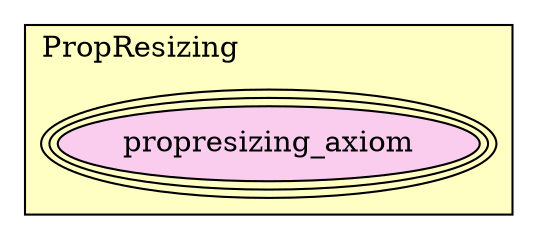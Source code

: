 digraph HoTT_Axioms_PropResizing {
  graph [ratio=0.5]
  node [style=filled]
PropResizing_propresizing_axiom [label="propresizing_axiom", URL=<PropResizing.html#propresizing_axiom>, peripheries=3, fillcolor="#FACDEF"] ;
subgraph cluster_PropResizing { label="PropResizing"; fillcolor="#FFFFC3"; labeljust=l; style=filled 
PropResizing_propresizing_axiom; };
} /* END */
